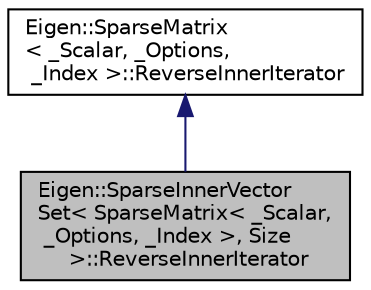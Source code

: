 digraph "Eigen::SparseInnerVectorSet&lt; SparseMatrix&lt; _Scalar, _Options, _Index &gt;, Size &gt;::ReverseInnerIterator"
{
  edge [fontname="Helvetica",fontsize="10",labelfontname="Helvetica",labelfontsize="10"];
  node [fontname="Helvetica",fontsize="10",shape=record];
  Node1 [label="Eigen::SparseInnerVector\lSet\< SparseMatrix\< _Scalar,\l _Options, _Index \>, Size\l \>::ReverseInnerIterator",height=0.2,width=0.4,color="black", fillcolor="grey75", style="filled" fontcolor="black"];
  Node2 -> Node1 [dir="back",color="midnightblue",fontsize="10",style="solid",fontname="Helvetica"];
  Node2 [label="Eigen::SparseMatrix\l\< _Scalar, _Options,\l _Index \>::ReverseInnerIterator",height=0.2,width=0.4,color="black", fillcolor="white", style="filled",URL="$classEigen_1_1SparseMatrix_1_1ReverseInnerIterator.html"];
}
